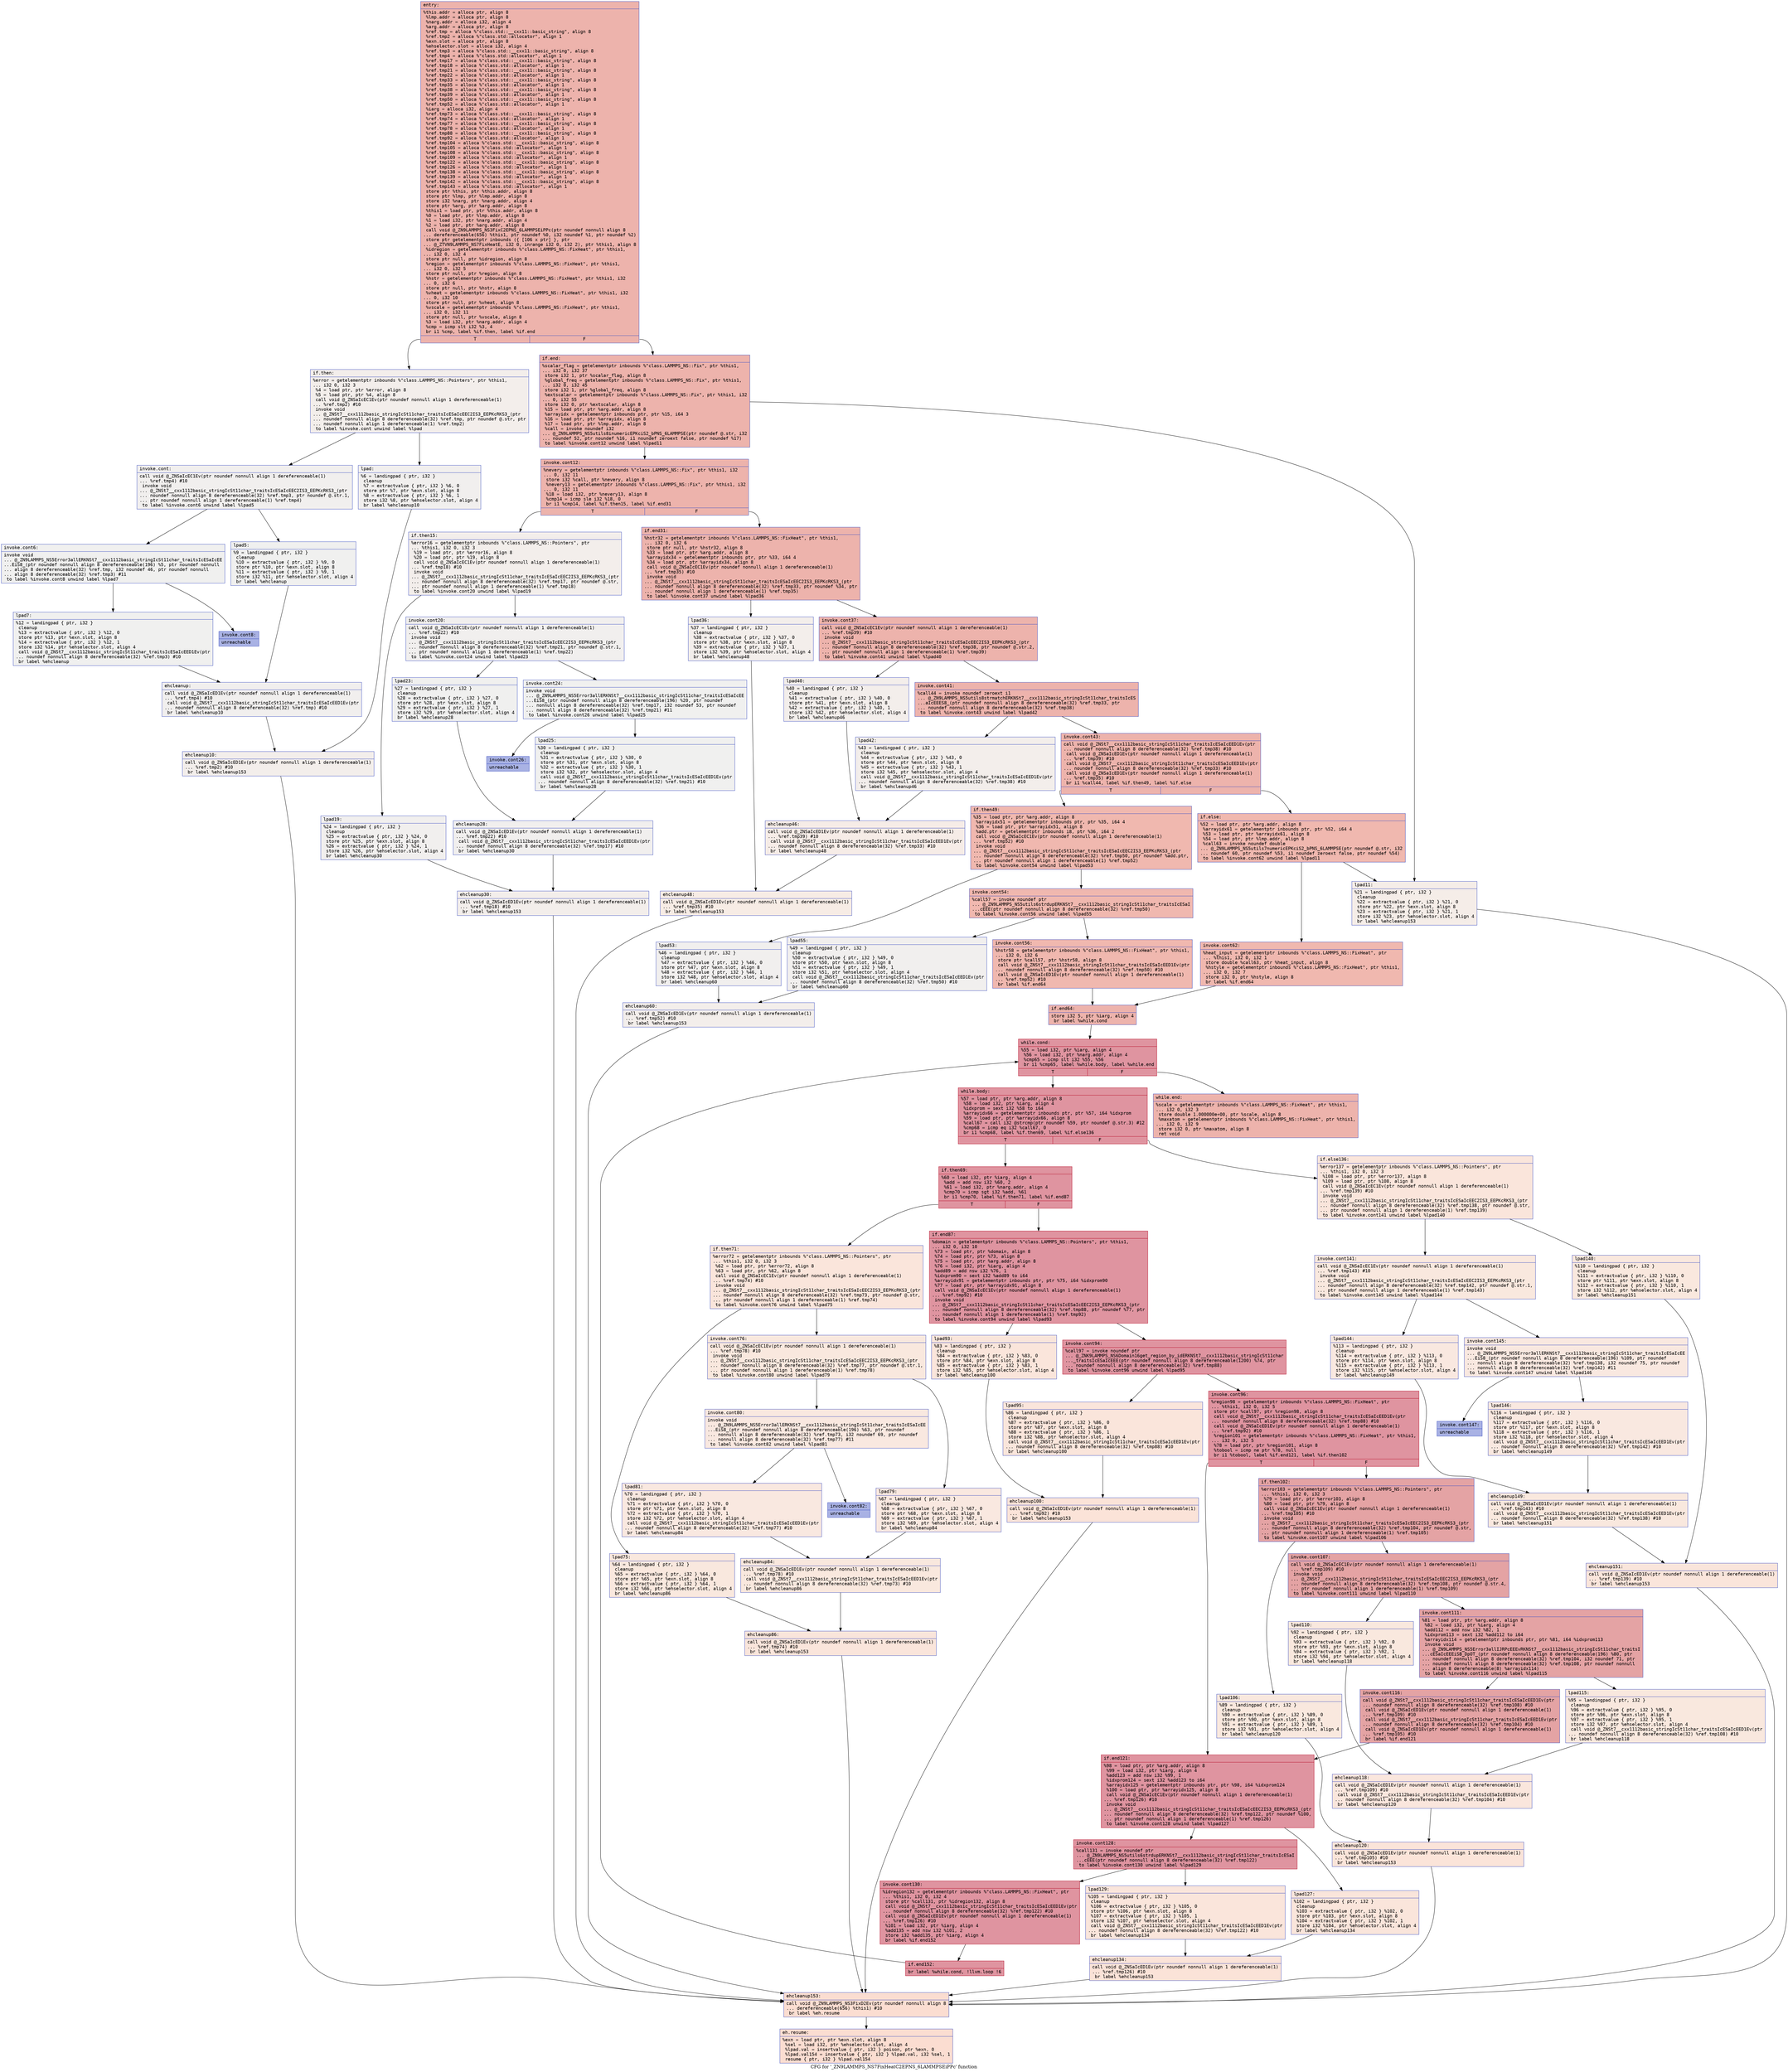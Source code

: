 digraph "CFG for '_ZN9LAMMPS_NS7FixHeatC2EPNS_6LAMMPSEiPPc' function" {
	label="CFG for '_ZN9LAMMPS_NS7FixHeatC2EPNS_6LAMMPSEiPPc' function";

	Node0x559ef2062f20 [shape=record,color="#3d50c3ff", style=filled, fillcolor="#d6524470" fontname="Courier",label="{entry:\l|  %this.addr = alloca ptr, align 8\l  %lmp.addr = alloca ptr, align 8\l  %narg.addr = alloca i32, align 4\l  %arg.addr = alloca ptr, align 8\l  %ref.tmp = alloca %\"class.std::__cxx11::basic_string\", align 8\l  %ref.tmp2 = alloca %\"class.std::allocator\", align 1\l  %exn.slot = alloca ptr, align 8\l  %ehselector.slot = alloca i32, align 4\l  %ref.tmp3 = alloca %\"class.std::__cxx11::basic_string\", align 8\l  %ref.tmp4 = alloca %\"class.std::allocator\", align 1\l  %ref.tmp17 = alloca %\"class.std::__cxx11::basic_string\", align 8\l  %ref.tmp18 = alloca %\"class.std::allocator\", align 1\l  %ref.tmp21 = alloca %\"class.std::__cxx11::basic_string\", align 8\l  %ref.tmp22 = alloca %\"class.std::allocator\", align 1\l  %ref.tmp33 = alloca %\"class.std::__cxx11::basic_string\", align 8\l  %ref.tmp35 = alloca %\"class.std::allocator\", align 1\l  %ref.tmp38 = alloca %\"class.std::__cxx11::basic_string\", align 8\l  %ref.tmp39 = alloca %\"class.std::allocator\", align 1\l  %ref.tmp50 = alloca %\"class.std::__cxx11::basic_string\", align 8\l  %ref.tmp52 = alloca %\"class.std::allocator\", align 1\l  %iarg = alloca i32, align 4\l  %ref.tmp73 = alloca %\"class.std::__cxx11::basic_string\", align 8\l  %ref.tmp74 = alloca %\"class.std::allocator\", align 1\l  %ref.tmp77 = alloca %\"class.std::__cxx11::basic_string\", align 8\l  %ref.tmp78 = alloca %\"class.std::allocator\", align 1\l  %ref.tmp88 = alloca %\"class.std::__cxx11::basic_string\", align 8\l  %ref.tmp92 = alloca %\"class.std::allocator\", align 1\l  %ref.tmp104 = alloca %\"class.std::__cxx11::basic_string\", align 8\l  %ref.tmp105 = alloca %\"class.std::allocator\", align 1\l  %ref.tmp108 = alloca %\"class.std::__cxx11::basic_string\", align 8\l  %ref.tmp109 = alloca %\"class.std::allocator\", align 1\l  %ref.tmp122 = alloca %\"class.std::__cxx11::basic_string\", align 8\l  %ref.tmp126 = alloca %\"class.std::allocator\", align 1\l  %ref.tmp138 = alloca %\"class.std::__cxx11::basic_string\", align 8\l  %ref.tmp139 = alloca %\"class.std::allocator\", align 1\l  %ref.tmp142 = alloca %\"class.std::__cxx11::basic_string\", align 8\l  %ref.tmp143 = alloca %\"class.std::allocator\", align 1\l  store ptr %this, ptr %this.addr, align 8\l  store ptr %lmp, ptr %lmp.addr, align 8\l  store i32 %narg, ptr %narg.addr, align 4\l  store ptr %arg, ptr %arg.addr, align 8\l  %this1 = load ptr, ptr %this.addr, align 8\l  %0 = load ptr, ptr %lmp.addr, align 8\l  %1 = load i32, ptr %narg.addr, align 4\l  %2 = load ptr, ptr %arg.addr, align 8\l  call void @_ZN9LAMMPS_NS3FixC2EPNS_6LAMMPSEiPPc(ptr noundef nonnull align 8\l... dereferenceable(656) %this1, ptr noundef %0, i32 noundef %1, ptr noundef %2)\l  store ptr getelementptr inbounds (\{ [106 x ptr] \}, ptr\l... @_ZTVN9LAMMPS_NS7FixHeatE, i32 0, inrange i32 0, i32 2), ptr %this1, align 8\l  %idregion = getelementptr inbounds %\"class.LAMMPS_NS::FixHeat\", ptr %this1,\l... i32 0, i32 4\l  store ptr null, ptr %idregion, align 8\l  %region = getelementptr inbounds %\"class.LAMMPS_NS::FixHeat\", ptr %this1,\l... i32 0, i32 5\l  store ptr null, ptr %region, align 8\l  %hstr = getelementptr inbounds %\"class.LAMMPS_NS::FixHeat\", ptr %this1, i32\l... 0, i32 6\l  store ptr null, ptr %hstr, align 8\l  %vheat = getelementptr inbounds %\"class.LAMMPS_NS::FixHeat\", ptr %this1, i32\l... 0, i32 10\l  store ptr null, ptr %vheat, align 8\l  %vscale = getelementptr inbounds %\"class.LAMMPS_NS::FixHeat\", ptr %this1,\l... i32 0, i32 11\l  store ptr null, ptr %vscale, align 8\l  %3 = load i32, ptr %narg.addr, align 4\l  %cmp = icmp slt i32 %3, 4\l  br i1 %cmp, label %if.then, label %if.end\l|{<s0>T|<s1>F}}"];
	Node0x559ef2062f20:s0 -> Node0x559ef20673e0[tooltip="entry -> if.then\nProbability 0.00%" ];
	Node0x559ef2062f20:s1 -> Node0x559ef20674b0[tooltip="entry -> if.end\nProbability 100.00%" ];
	Node0x559ef20673e0 [shape=record,color="#3d50c3ff", style=filled, fillcolor="#e5d8d170" fontname="Courier",label="{if.then:\l|  %error = getelementptr inbounds %\"class.LAMMPS_NS::Pointers\", ptr %this1,\l... i32 0, i32 3\l  %4 = load ptr, ptr %error, align 8\l  %5 = load ptr, ptr %4, align 8\l  call void @_ZNSaIcEC1Ev(ptr noundef nonnull align 1 dereferenceable(1)\l... %ref.tmp2) #10\l  invoke void\l... @_ZNSt7__cxx1112basic_stringIcSt11char_traitsIcESaIcEEC2IS3_EEPKcRKS3_(ptr\l... noundef nonnull align 8 dereferenceable(32) %ref.tmp, ptr noundef @.str, ptr\l... noundef nonnull align 1 dereferenceable(1) %ref.tmp2)\l          to label %invoke.cont unwind label %lpad\l}"];
	Node0x559ef20673e0 -> Node0x559ef2067b00[tooltip="if.then -> invoke.cont\nProbability 50.00%" ];
	Node0x559ef20673e0 -> Node0x559ef2067be0[tooltip="if.then -> lpad\nProbability 50.00%" ];
	Node0x559ef2067b00 [shape=record,color="#3d50c3ff", style=filled, fillcolor="#e0dbd870" fontname="Courier",label="{invoke.cont:\l|  call void @_ZNSaIcEC1Ev(ptr noundef nonnull align 1 dereferenceable(1)\l... %ref.tmp4) #10\l  invoke void\l... @_ZNSt7__cxx1112basic_stringIcSt11char_traitsIcESaIcEEC2IS3_EEPKcRKS3_(ptr\l... noundef nonnull align 8 dereferenceable(32) %ref.tmp3, ptr noundef @.str.1,\l... ptr noundef nonnull align 1 dereferenceable(1) %ref.tmp4)\l          to label %invoke.cont6 unwind label %lpad5\l}"];
	Node0x559ef2067b00 -> Node0x559ef2067f70[tooltip="invoke.cont -> invoke.cont6\nProbability 50.00%" ];
	Node0x559ef2067b00 -> Node0x559ef2067fc0[tooltip="invoke.cont -> lpad5\nProbability 50.00%" ];
	Node0x559ef2067f70 [shape=record,color="#3d50c3ff", style=filled, fillcolor="#dedcdb70" fontname="Courier",label="{invoke.cont6:\l|  invoke void\l... @_ZN9LAMMPS_NS5Error3allERKNSt7__cxx1112basic_stringIcSt11char_traitsIcESaIcEE\l...EiS8_(ptr noundef nonnull align 8 dereferenceable(196) %5, ptr noundef nonnull\l... align 8 dereferenceable(32) %ref.tmp, i32 noundef 46, ptr noundef nonnull\l... align 8 dereferenceable(32) %ref.tmp3) #11\l          to label %invoke.cont8 unwind label %lpad7\l}"];
	Node0x559ef2067f70 -> Node0x559ef2067f20[tooltip="invoke.cont6 -> invoke.cont8\nProbability 0.00%" ];
	Node0x559ef2067f70 -> Node0x559ef2068220[tooltip="invoke.cont6 -> lpad7\nProbability 100.00%" ];
	Node0x559ef2067f20 [shape=record,color="#3d50c3ff", style=filled, fillcolor="#3d50c370" fontname="Courier",label="{invoke.cont8:\l|  unreachable\l}"];
	Node0x559ef2067be0 [shape=record,color="#3d50c3ff", style=filled, fillcolor="#e0dbd870" fontname="Courier",label="{lpad:\l|  %6 = landingpad \{ ptr, i32 \}\l          cleanup\l  %7 = extractvalue \{ ptr, i32 \} %6, 0\l  store ptr %7, ptr %exn.slot, align 8\l  %8 = extractvalue \{ ptr, i32 \} %6, 1\l  store i32 %8, ptr %ehselector.slot, align 4\l  br label %ehcleanup10\l}"];
	Node0x559ef2067be0 -> Node0x559ef20688c0[tooltip="lpad -> ehcleanup10\nProbability 100.00%" ];
	Node0x559ef2067fc0 [shape=record,color="#3d50c3ff", style=filled, fillcolor="#dedcdb70" fontname="Courier",label="{lpad5:\l|  %9 = landingpad \{ ptr, i32 \}\l          cleanup\l  %10 = extractvalue \{ ptr, i32 \} %9, 0\l  store ptr %10, ptr %exn.slot, align 8\l  %11 = extractvalue \{ ptr, i32 \} %9, 1\l  store i32 %11, ptr %ehselector.slot, align 4\l  br label %ehcleanup\l}"];
	Node0x559ef2067fc0 -> Node0x559ef2068c10[tooltip="lpad5 -> ehcleanup\nProbability 100.00%" ];
	Node0x559ef2068220 [shape=record,color="#3d50c3ff", style=filled, fillcolor="#dedcdb70" fontname="Courier",label="{lpad7:\l|  %12 = landingpad \{ ptr, i32 \}\l          cleanup\l  %13 = extractvalue \{ ptr, i32 \} %12, 0\l  store ptr %13, ptr %exn.slot, align 8\l  %14 = extractvalue \{ ptr, i32 \} %12, 1\l  store i32 %14, ptr %ehselector.slot, align 4\l  call void @_ZNSt7__cxx1112basic_stringIcSt11char_traitsIcESaIcEED1Ev(ptr\l... noundef nonnull align 8 dereferenceable(32) %ref.tmp3) #10\l  br label %ehcleanup\l}"];
	Node0x559ef2068220 -> Node0x559ef2068c10[tooltip="lpad7 -> ehcleanup\nProbability 100.00%" ];
	Node0x559ef2068c10 [shape=record,color="#3d50c3ff", style=filled, fillcolor="#e0dbd870" fontname="Courier",label="{ehcleanup:\l|  call void @_ZNSaIcED1Ev(ptr noundef nonnull align 1 dereferenceable(1)\l... %ref.tmp4) #10\l  call void @_ZNSt7__cxx1112basic_stringIcSt11char_traitsIcESaIcEED1Ev(ptr\l... noundef nonnull align 8 dereferenceable(32) %ref.tmp) #10\l  br label %ehcleanup10\l}"];
	Node0x559ef2068c10 -> Node0x559ef20688c0[tooltip="ehcleanup -> ehcleanup10\nProbability 100.00%" ];
	Node0x559ef20688c0 [shape=record,color="#3d50c3ff", style=filled, fillcolor="#e5d8d170" fontname="Courier",label="{ehcleanup10:\l|  call void @_ZNSaIcED1Ev(ptr noundef nonnull align 1 dereferenceable(1)\l... %ref.tmp2) #10\l  br label %ehcleanup153\l}"];
	Node0x559ef20688c0 -> Node0x559ef2069670[tooltip="ehcleanup10 -> ehcleanup153\nProbability 100.00%" ];
	Node0x559ef20674b0 [shape=record,color="#3d50c3ff", style=filled, fillcolor="#d6524470" fontname="Courier",label="{if.end:\l|  %scalar_flag = getelementptr inbounds %\"class.LAMMPS_NS::Fix\", ptr %this1,\l... i32 0, i32 37\l  store i32 1, ptr %scalar_flag, align 8\l  %global_freq = getelementptr inbounds %\"class.LAMMPS_NS::Fix\", ptr %this1,\l... i32 0, i32 45\l  store i32 1, ptr %global_freq, align 8\l  %extscalar = getelementptr inbounds %\"class.LAMMPS_NS::Fix\", ptr %this1, i32\l... 0, i32 55\l  store i32 0, ptr %extscalar, align 8\l  %15 = load ptr, ptr %arg.addr, align 8\l  %arrayidx = getelementptr inbounds ptr, ptr %15, i64 3\l  %16 = load ptr, ptr %arrayidx, align 8\l  %17 = load ptr, ptr %lmp.addr, align 8\l  %call = invoke noundef i32\l... @_ZN9LAMMPS_NS5utils8inumericEPKciS2_bPNS_6LAMMPSE(ptr noundef @.str, i32\l... noundef 52, ptr noundef %16, i1 noundef zeroext false, ptr noundef %17)\l          to label %invoke.cont12 unwind label %lpad11\l}"];
	Node0x559ef20674b0 -> Node0x559ef2069fa0[tooltip="if.end -> invoke.cont12\nProbability 100.00%" ];
	Node0x559ef20674b0 -> Node0x559ef206a020[tooltip="if.end -> lpad11\nProbability 0.00%" ];
	Node0x559ef2069fa0 [shape=record,color="#3d50c3ff", style=filled, fillcolor="#d6524470" fontname="Courier",label="{invoke.cont12:\l|  %nevery = getelementptr inbounds %\"class.LAMMPS_NS::Fix\", ptr %this1, i32\l... 0, i32 11\l  store i32 %call, ptr %nevery, align 8\l  %nevery13 = getelementptr inbounds %\"class.LAMMPS_NS::Fix\", ptr %this1, i32\l... 0, i32 11\l  %18 = load i32, ptr %nevery13, align 8\l  %cmp14 = icmp sle i32 %18, 0\l  br i1 %cmp14, label %if.then15, label %if.end31\l|{<s0>T|<s1>F}}"];
	Node0x559ef2069fa0:s0 -> Node0x559ef2064060[tooltip="invoke.cont12 -> if.then15\nProbability 0.00%" ];
	Node0x559ef2069fa0:s1 -> Node0x559ef20640e0[tooltip="invoke.cont12 -> if.end31\nProbability 100.00%" ];
	Node0x559ef2064060 [shape=record,color="#3d50c3ff", style=filled, fillcolor="#e5d8d170" fontname="Courier",label="{if.then15:\l|  %error16 = getelementptr inbounds %\"class.LAMMPS_NS::Pointers\", ptr\l... %this1, i32 0, i32 3\l  %19 = load ptr, ptr %error16, align 8\l  %20 = load ptr, ptr %19, align 8\l  call void @_ZNSaIcEC1Ev(ptr noundef nonnull align 1 dereferenceable(1)\l... %ref.tmp18) #10\l  invoke void\l... @_ZNSt7__cxx1112basic_stringIcSt11char_traitsIcESaIcEEC2IS3_EEPKcRKS3_(ptr\l... noundef nonnull align 8 dereferenceable(32) %ref.tmp17, ptr noundef @.str,\l... ptr noundef nonnull align 1 dereferenceable(1) %ref.tmp18)\l          to label %invoke.cont20 unwind label %lpad19\l}"];
	Node0x559ef2064060 -> Node0x559ef20645d0[tooltip="if.then15 -> invoke.cont20\nProbability 50.00%" ];
	Node0x559ef2064060 -> Node0x559ef2064650[tooltip="if.then15 -> lpad19\nProbability 50.00%" ];
	Node0x559ef20645d0 [shape=record,color="#3d50c3ff", style=filled, fillcolor="#e0dbd870" fontname="Courier",label="{invoke.cont20:\l|  call void @_ZNSaIcEC1Ev(ptr noundef nonnull align 1 dereferenceable(1)\l... %ref.tmp22) #10\l  invoke void\l... @_ZNSt7__cxx1112basic_stringIcSt11char_traitsIcESaIcEEC2IS3_EEPKcRKS3_(ptr\l... noundef nonnull align 8 dereferenceable(32) %ref.tmp21, ptr noundef @.str.1,\l... ptr noundef nonnull align 1 dereferenceable(1) %ref.tmp22)\l          to label %invoke.cont24 unwind label %lpad23\l}"];
	Node0x559ef20645d0 -> Node0x559ef206b770[tooltip="invoke.cont20 -> invoke.cont24\nProbability 50.00%" ];
	Node0x559ef20645d0 -> Node0x559ef206b7c0[tooltip="invoke.cont20 -> lpad23\nProbability 50.00%" ];
	Node0x559ef206b770 [shape=record,color="#3d50c3ff", style=filled, fillcolor="#dedcdb70" fontname="Courier",label="{invoke.cont24:\l|  invoke void\l... @_ZN9LAMMPS_NS5Error3allERKNSt7__cxx1112basic_stringIcSt11char_traitsIcESaIcEE\l...EiS8_(ptr noundef nonnull align 8 dereferenceable(196) %20, ptr noundef\l... nonnull align 8 dereferenceable(32) %ref.tmp17, i32 noundef 53, ptr noundef\l... nonnull align 8 dereferenceable(32) %ref.tmp21) #11\l          to label %invoke.cont26 unwind label %lpad25\l}"];
	Node0x559ef206b770 -> Node0x559ef206b720[tooltip="invoke.cont24 -> invoke.cont26\nProbability 0.00%" ];
	Node0x559ef206b770 -> Node0x559ef206bae0[tooltip="invoke.cont24 -> lpad25\nProbability 100.00%" ];
	Node0x559ef206b720 [shape=record,color="#3d50c3ff", style=filled, fillcolor="#3d50c370" fontname="Courier",label="{invoke.cont26:\l|  unreachable\l}"];
	Node0x559ef206a020 [shape=record,color="#3d50c3ff", style=filled, fillcolor="#e8d6cc70" fontname="Courier",label="{lpad11:\l|  %21 = landingpad \{ ptr, i32 \}\l          cleanup\l  %22 = extractvalue \{ ptr, i32 \} %21, 0\l  store ptr %22, ptr %exn.slot, align 8\l  %23 = extractvalue \{ ptr, i32 \} %21, 1\l  store i32 %23, ptr %ehselector.slot, align 4\l  br label %ehcleanup153\l}"];
	Node0x559ef206a020 -> Node0x559ef2069670[tooltip="lpad11 -> ehcleanup153\nProbability 100.00%" ];
	Node0x559ef2064650 [shape=record,color="#3d50c3ff", style=filled, fillcolor="#e0dbd870" fontname="Courier",label="{lpad19:\l|  %24 = landingpad \{ ptr, i32 \}\l          cleanup\l  %25 = extractvalue \{ ptr, i32 \} %24, 0\l  store ptr %25, ptr %exn.slot, align 8\l  %26 = extractvalue \{ ptr, i32 \} %24, 1\l  store i32 %26, ptr %ehselector.slot, align 4\l  br label %ehcleanup30\l}"];
	Node0x559ef2064650 -> Node0x559ef206c370[tooltip="lpad19 -> ehcleanup30\nProbability 100.00%" ];
	Node0x559ef206b7c0 [shape=record,color="#3d50c3ff", style=filled, fillcolor="#dedcdb70" fontname="Courier",label="{lpad23:\l|  %27 = landingpad \{ ptr, i32 \}\l          cleanup\l  %28 = extractvalue \{ ptr, i32 \} %27, 0\l  store ptr %28, ptr %exn.slot, align 8\l  %29 = extractvalue \{ ptr, i32 \} %27, 1\l  store i32 %29, ptr %ehselector.slot, align 4\l  br label %ehcleanup28\l}"];
	Node0x559ef206b7c0 -> Node0x559ef206c6e0[tooltip="lpad23 -> ehcleanup28\nProbability 100.00%" ];
	Node0x559ef206bae0 [shape=record,color="#3d50c3ff", style=filled, fillcolor="#dedcdb70" fontname="Courier",label="{lpad25:\l|  %30 = landingpad \{ ptr, i32 \}\l          cleanup\l  %31 = extractvalue \{ ptr, i32 \} %30, 0\l  store ptr %31, ptr %exn.slot, align 8\l  %32 = extractvalue \{ ptr, i32 \} %30, 1\l  store i32 %32, ptr %ehselector.slot, align 4\l  call void @_ZNSt7__cxx1112basic_stringIcSt11char_traitsIcESaIcEED1Ev(ptr\l... noundef nonnull align 8 dereferenceable(32) %ref.tmp21) #10\l  br label %ehcleanup28\l}"];
	Node0x559ef206bae0 -> Node0x559ef206c6e0[tooltip="lpad25 -> ehcleanup28\nProbability 100.00%" ];
	Node0x559ef206c6e0 [shape=record,color="#3d50c3ff", style=filled, fillcolor="#e0dbd870" fontname="Courier",label="{ehcleanup28:\l|  call void @_ZNSaIcED1Ev(ptr noundef nonnull align 1 dereferenceable(1)\l... %ref.tmp22) #10\l  call void @_ZNSt7__cxx1112basic_stringIcSt11char_traitsIcESaIcEED1Ev(ptr\l... noundef nonnull align 8 dereferenceable(32) %ref.tmp17) #10\l  br label %ehcleanup30\l}"];
	Node0x559ef206c6e0 -> Node0x559ef206c370[tooltip="ehcleanup28 -> ehcleanup30\nProbability 100.00%" ];
	Node0x559ef206c370 [shape=record,color="#3d50c3ff", style=filled, fillcolor="#e5d8d170" fontname="Courier",label="{ehcleanup30:\l|  call void @_ZNSaIcED1Ev(ptr noundef nonnull align 1 dereferenceable(1)\l... %ref.tmp18) #10\l  br label %ehcleanup153\l}"];
	Node0x559ef206c370 -> Node0x559ef2069670[tooltip="ehcleanup30 -> ehcleanup153\nProbability 100.00%" ];
	Node0x559ef20640e0 [shape=record,color="#3d50c3ff", style=filled, fillcolor="#d6524470" fontname="Courier",label="{if.end31:\l|  %hstr32 = getelementptr inbounds %\"class.LAMMPS_NS::FixHeat\", ptr %this1,\l... i32 0, i32 6\l  store ptr null, ptr %hstr32, align 8\l  %33 = load ptr, ptr %arg.addr, align 8\l  %arrayidx34 = getelementptr inbounds ptr, ptr %33, i64 4\l  %34 = load ptr, ptr %arrayidx34, align 8\l  call void @_ZNSaIcEC1Ev(ptr noundef nonnull align 1 dereferenceable(1)\l... %ref.tmp35) #10\l  invoke void\l... @_ZNSt7__cxx1112basic_stringIcSt11char_traitsIcESaIcEEC2IS3_EEPKcRKS3_(ptr\l... noundef nonnull align 8 dereferenceable(32) %ref.tmp33, ptr noundef %34, ptr\l... noundef nonnull align 1 dereferenceable(1) %ref.tmp35)\l          to label %invoke.cont37 unwind label %lpad36\l}"];
	Node0x559ef20640e0 -> Node0x559ef206d4b0[tooltip="if.end31 -> invoke.cont37\nProbability 100.00%" ];
	Node0x559ef20640e0 -> Node0x559ef206d530[tooltip="if.end31 -> lpad36\nProbability 0.00%" ];
	Node0x559ef206d4b0 [shape=record,color="#3d50c3ff", style=filled, fillcolor="#d6524470" fontname="Courier",label="{invoke.cont37:\l|  call void @_ZNSaIcEC1Ev(ptr noundef nonnull align 1 dereferenceable(1)\l... %ref.tmp39) #10\l  invoke void\l... @_ZNSt7__cxx1112basic_stringIcSt11char_traitsIcESaIcEEC2IS3_EEPKcRKS3_(ptr\l... noundef nonnull align 8 dereferenceable(32) %ref.tmp38, ptr noundef @.str.2,\l... ptr noundef nonnull align 1 dereferenceable(1) %ref.tmp39)\l          to label %invoke.cont41 unwind label %lpad40\l}"];
	Node0x559ef206d4b0 -> Node0x559ef206d850[tooltip="invoke.cont37 -> invoke.cont41\nProbability 100.00%" ];
	Node0x559ef206d4b0 -> Node0x559ef206d8a0[tooltip="invoke.cont37 -> lpad40\nProbability 0.00%" ];
	Node0x559ef206d850 [shape=record,color="#3d50c3ff", style=filled, fillcolor="#d6524470" fontname="Courier",label="{invoke.cont41:\l|  %call44 = invoke noundef zeroext i1\l... @_ZN9LAMMPS_NS5utils8strmatchERKNSt7__cxx1112basic_stringIcSt11char_traitsIcES\l...aIcEEES8_(ptr noundef nonnull align 8 dereferenceable(32) %ref.tmp33, ptr\l... noundef nonnull align 8 dereferenceable(32) %ref.tmp38)\l          to label %invoke.cont43 unwind label %lpad42\l}"];
	Node0x559ef206d850 -> Node0x559ef206d800[tooltip="invoke.cont41 -> invoke.cont43\nProbability 100.00%" ];
	Node0x559ef206d850 -> Node0x559ef206dad0[tooltip="invoke.cont41 -> lpad42\nProbability 0.00%" ];
	Node0x559ef206d800 [shape=record,color="#3d50c3ff", style=filled, fillcolor="#d6524470" fontname="Courier",label="{invoke.cont43:\l|  call void @_ZNSt7__cxx1112basic_stringIcSt11char_traitsIcESaIcEED1Ev(ptr\l... noundef nonnull align 8 dereferenceable(32) %ref.tmp38) #10\l  call void @_ZNSaIcED1Ev(ptr noundef nonnull align 1 dereferenceable(1)\l... %ref.tmp39) #10\l  call void @_ZNSt7__cxx1112basic_stringIcSt11char_traitsIcESaIcEED1Ev(ptr\l... noundef nonnull align 8 dereferenceable(32) %ref.tmp33) #10\l  call void @_ZNSaIcED1Ev(ptr noundef nonnull align 1 dereferenceable(1)\l... %ref.tmp35) #10\l  br i1 %call44, label %if.then49, label %if.else\l|{<s0>T|<s1>F}}"];
	Node0x559ef206d800:s0 -> Node0x559ef206e270[tooltip="invoke.cont43 -> if.then49\nProbability 50.00%" ];
	Node0x559ef206d800:s1 -> Node0x559ef206e2f0[tooltip="invoke.cont43 -> if.else\nProbability 50.00%" ];
	Node0x559ef206e270 [shape=record,color="#3d50c3ff", style=filled, fillcolor="#dc5d4a70" fontname="Courier",label="{if.then49:\l|  %35 = load ptr, ptr %arg.addr, align 8\l  %arrayidx51 = getelementptr inbounds ptr, ptr %35, i64 4\l  %36 = load ptr, ptr %arrayidx51, align 8\l  %add.ptr = getelementptr inbounds i8, ptr %36, i64 2\l  call void @_ZNSaIcEC1Ev(ptr noundef nonnull align 1 dereferenceable(1)\l... %ref.tmp52) #10\l  invoke void\l... @_ZNSt7__cxx1112basic_stringIcSt11char_traitsIcESaIcEEC2IS3_EEPKcRKS3_(ptr\l... noundef nonnull align 8 dereferenceable(32) %ref.tmp50, ptr noundef %add.ptr,\l... ptr noundef nonnull align 1 dereferenceable(1) %ref.tmp52)\l          to label %invoke.cont54 unwind label %lpad53\l}"];
	Node0x559ef206e270 -> Node0x559ef206e800[tooltip="if.then49 -> invoke.cont54\nProbability 100.00%" ];
	Node0x559ef206e270 -> Node0x559ef206e880[tooltip="if.then49 -> lpad53\nProbability 0.00%" ];
	Node0x559ef206e800 [shape=record,color="#3d50c3ff", style=filled, fillcolor="#dc5d4a70" fontname="Courier",label="{invoke.cont54:\l|  %call57 = invoke noundef ptr\l... @_ZN9LAMMPS_NS5utils6strdupERKNSt7__cxx1112basic_stringIcSt11char_traitsIcESaI\l...cEEE(ptr noundef nonnull align 8 dereferenceable(32) %ref.tmp50)\l          to label %invoke.cont56 unwind label %lpad55\l}"];
	Node0x559ef206e800 -> Node0x559ef206e7b0[tooltip="invoke.cont54 -> invoke.cont56\nProbability 100.00%" ];
	Node0x559ef206e800 -> Node0x559ef2067060[tooltip="invoke.cont54 -> lpad55\nProbability 0.00%" ];
	Node0x559ef206e7b0 [shape=record,color="#3d50c3ff", style=filled, fillcolor="#dc5d4a70" fontname="Courier",label="{invoke.cont56:\l|  %hstr58 = getelementptr inbounds %\"class.LAMMPS_NS::FixHeat\", ptr %this1,\l... i32 0, i32 6\l  store ptr %call57, ptr %hstr58, align 8\l  call void @_ZNSt7__cxx1112basic_stringIcSt11char_traitsIcESaIcEED1Ev(ptr\l... noundef nonnull align 8 dereferenceable(32) %ref.tmp50) #10\l  call void @_ZNSaIcED1Ev(ptr noundef nonnull align 1 dereferenceable(1)\l... %ref.tmp52) #10\l  br label %if.end64\l}"];
	Node0x559ef206e7b0 -> Node0x559ef206f7d0[tooltip="invoke.cont56 -> if.end64\nProbability 100.00%" ];
	Node0x559ef206d530 [shape=record,color="#3d50c3ff", style=filled, fillcolor="#e5d8d170" fontname="Courier",label="{lpad36:\l|  %37 = landingpad \{ ptr, i32 \}\l          cleanup\l  %38 = extractvalue \{ ptr, i32 \} %37, 0\l  store ptr %38, ptr %exn.slot, align 8\l  %39 = extractvalue \{ ptr, i32 \} %37, 1\l  store i32 %39, ptr %ehselector.slot, align 4\l  br label %ehcleanup48\l}"];
	Node0x559ef206d530 -> Node0x559ef206fb50[tooltip="lpad36 -> ehcleanup48\nProbability 100.00%" ];
	Node0x559ef206d8a0 [shape=record,color="#3d50c3ff", style=filled, fillcolor="#e5d8d170" fontname="Courier",label="{lpad40:\l|  %40 = landingpad \{ ptr, i32 \}\l          cleanup\l  %41 = extractvalue \{ ptr, i32 \} %40, 0\l  store ptr %41, ptr %exn.slot, align 8\l  %42 = extractvalue \{ ptr, i32 \} %40, 1\l  store i32 %42, ptr %ehselector.slot, align 4\l  br label %ehcleanup46\l}"];
	Node0x559ef206d8a0 -> Node0x559ef206fec0[tooltip="lpad40 -> ehcleanup46\nProbability 100.00%" ];
	Node0x559ef206dad0 [shape=record,color="#3d50c3ff", style=filled, fillcolor="#e5d8d170" fontname="Courier",label="{lpad42:\l|  %43 = landingpad \{ ptr, i32 \}\l          cleanup\l  %44 = extractvalue \{ ptr, i32 \} %43, 0\l  store ptr %44, ptr %exn.slot, align 8\l  %45 = extractvalue \{ ptr, i32 \} %43, 1\l  store i32 %45, ptr %ehselector.slot, align 4\l  call void @_ZNSt7__cxx1112basic_stringIcSt11char_traitsIcESaIcEED1Ev(ptr\l... noundef nonnull align 8 dereferenceable(32) %ref.tmp38) #10\l  br label %ehcleanup46\l}"];
	Node0x559ef206dad0 -> Node0x559ef206fec0[tooltip="lpad42 -> ehcleanup46\nProbability 100.00%" ];
	Node0x559ef206fec0 [shape=record,color="#3d50c3ff", style=filled, fillcolor="#ead5c970" fontname="Courier",label="{ehcleanup46:\l|  call void @_ZNSaIcED1Ev(ptr noundef nonnull align 1 dereferenceable(1)\l... %ref.tmp39) #10\l  call void @_ZNSt7__cxx1112basic_stringIcSt11char_traitsIcESaIcEED1Ev(ptr\l... noundef nonnull align 8 dereferenceable(32) %ref.tmp33) #10\l  br label %ehcleanup48\l}"];
	Node0x559ef206fec0 -> Node0x559ef206fb50[tooltip="ehcleanup46 -> ehcleanup48\nProbability 100.00%" ];
	Node0x559ef206fb50 [shape=record,color="#3d50c3ff", style=filled, fillcolor="#ecd3c570" fontname="Courier",label="{ehcleanup48:\l|  call void @_ZNSaIcED1Ev(ptr noundef nonnull align 1 dereferenceable(1)\l... %ref.tmp35) #10\l  br label %ehcleanup153\l}"];
	Node0x559ef206fb50 -> Node0x559ef2069670[tooltip="ehcleanup48 -> ehcleanup153\nProbability 100.00%" ];
	Node0x559ef206e880 [shape=record,color="#3d50c3ff", style=filled, fillcolor="#e0dbd870" fontname="Courier",label="{lpad53:\l|  %46 = landingpad \{ ptr, i32 \}\l          cleanup\l  %47 = extractvalue \{ ptr, i32 \} %46, 0\l  store ptr %47, ptr %exn.slot, align 8\l  %48 = extractvalue \{ ptr, i32 \} %46, 1\l  store i32 %48, ptr %ehselector.slot, align 4\l  br label %ehcleanup60\l}"];
	Node0x559ef206e880 -> Node0x559ef2071250[tooltip="lpad53 -> ehcleanup60\nProbability 100.00%" ];
	Node0x559ef2067060 [shape=record,color="#3d50c3ff", style=filled, fillcolor="#e0dbd870" fontname="Courier",label="{lpad55:\l|  %49 = landingpad \{ ptr, i32 \}\l          cleanup\l  %50 = extractvalue \{ ptr, i32 \} %49, 0\l  store ptr %50, ptr %exn.slot, align 8\l  %51 = extractvalue \{ ptr, i32 \} %49, 1\l  store i32 %51, ptr %ehselector.slot, align 4\l  call void @_ZNSt7__cxx1112basic_stringIcSt11char_traitsIcESaIcEED1Ev(ptr\l... noundef nonnull align 8 dereferenceable(32) %ref.tmp50) #10\l  br label %ehcleanup60\l}"];
	Node0x559ef2067060 -> Node0x559ef2071250[tooltip="lpad55 -> ehcleanup60\nProbability 100.00%" ];
	Node0x559ef2071250 [shape=record,color="#3d50c3ff", style=filled, fillcolor="#e5d8d170" fontname="Courier",label="{ehcleanup60:\l|  call void @_ZNSaIcED1Ev(ptr noundef nonnull align 1 dereferenceable(1)\l... %ref.tmp52) #10\l  br label %ehcleanup153\l}"];
	Node0x559ef2071250 -> Node0x559ef2069670[tooltip="ehcleanup60 -> ehcleanup153\nProbability 100.00%" ];
	Node0x559ef206e2f0 [shape=record,color="#3d50c3ff", style=filled, fillcolor="#dc5d4a70" fontname="Courier",label="{if.else:\l|  %52 = load ptr, ptr %arg.addr, align 8\l  %arrayidx61 = getelementptr inbounds ptr, ptr %52, i64 4\l  %53 = load ptr, ptr %arrayidx61, align 8\l  %54 = load ptr, ptr %lmp.addr, align 8\l  %call63 = invoke noundef double\l... @_ZN9LAMMPS_NS5utils7numericEPKciS2_bPNS_6LAMMPSE(ptr noundef @.str, i32\l... noundef 60, ptr noundef %53, i1 noundef zeroext false, ptr noundef %54)\l          to label %invoke.cont62 unwind label %lpad11\l}"];
	Node0x559ef206e2f0 -> Node0x559ef2071b30[tooltip="if.else -> invoke.cont62\nProbability 100.00%" ];
	Node0x559ef206e2f0 -> Node0x559ef206a020[tooltip="if.else -> lpad11\nProbability 0.00%" ];
	Node0x559ef2071b30 [shape=record,color="#3d50c3ff", style=filled, fillcolor="#dc5d4a70" fontname="Courier",label="{invoke.cont62:\l|  %heat_input = getelementptr inbounds %\"class.LAMMPS_NS::FixHeat\", ptr\l... %this1, i32 0, i32 1\l  store double %call63, ptr %heat_input, align 8\l  %hstyle = getelementptr inbounds %\"class.LAMMPS_NS::FixHeat\", ptr %this1,\l... i32 0, i32 7\l  store i32 0, ptr %hstyle, align 8\l  br label %if.end64\l}"];
	Node0x559ef2071b30 -> Node0x559ef206f7d0[tooltip="invoke.cont62 -> if.end64\nProbability 100.00%" ];
	Node0x559ef206f7d0 [shape=record,color="#3d50c3ff", style=filled, fillcolor="#d6524470" fontname="Courier",label="{if.end64:\l|  store i32 5, ptr %iarg, align 4\l  br label %while.cond\l}"];
	Node0x559ef206f7d0 -> Node0x559ef2072270[tooltip="if.end64 -> while.cond\nProbability 100.00%" ];
	Node0x559ef2072270 [shape=record,color="#b70d28ff", style=filled, fillcolor="#b70d2870" fontname="Courier",label="{while.cond:\l|  %55 = load i32, ptr %iarg, align 4\l  %56 = load i32, ptr %narg.addr, align 4\l  %cmp65 = icmp slt i32 %55, %56\l  br i1 %cmp65, label %while.body, label %while.end\l|{<s0>T|<s1>F}}"];
	Node0x559ef2072270:s0 -> Node0x559ef2072510[tooltip="while.cond -> while.body\nProbability 96.88%" ];
	Node0x559ef2072270:s1 -> Node0x559ef2072590[tooltip="while.cond -> while.end\nProbability 3.12%" ];
	Node0x559ef2072510 [shape=record,color="#b70d28ff", style=filled, fillcolor="#b70d2870" fontname="Courier",label="{while.body:\l|  %57 = load ptr, ptr %arg.addr, align 8\l  %58 = load i32, ptr %iarg, align 4\l  %idxprom = sext i32 %58 to i64\l  %arrayidx66 = getelementptr inbounds ptr, ptr %57, i64 %idxprom\l  %59 = load ptr, ptr %arrayidx66, align 8\l  %call67 = call i32 @strcmp(ptr noundef %59, ptr noundef @.str.3) #12\l  %cmp68 = icmp eq i32 %call67, 0\l  br i1 %cmp68, label %if.then69, label %if.else136\l|{<s0>T|<s1>F}}"];
	Node0x559ef2072510:s0 -> Node0x559ef2072c20[tooltip="while.body -> if.then69\nProbability 100.00%" ];
	Node0x559ef2072510:s1 -> Node0x559ef2072ca0[tooltip="while.body -> if.else136\nProbability 0.00%" ];
	Node0x559ef2072c20 [shape=record,color="#b70d28ff", style=filled, fillcolor="#b70d2870" fontname="Courier",label="{if.then69:\l|  %60 = load i32, ptr %iarg, align 4\l  %add = add nsw i32 %60, 2\l  %61 = load i32, ptr %narg.addr, align 4\l  %cmp70 = icmp sgt i32 %add, %61\l  br i1 %cmp70, label %if.then71, label %if.end87\l|{<s0>T|<s1>F}}"];
	Node0x559ef2072c20:s0 -> Node0x559ef2073090[tooltip="if.then69 -> if.then71\nProbability 0.00%" ];
	Node0x559ef2072c20:s1 -> Node0x559ef2073110[tooltip="if.then69 -> if.end87\nProbability 100.00%" ];
	Node0x559ef2073090 [shape=record,color="#3d50c3ff", style=filled, fillcolor="#f4c5ad70" fontname="Courier",label="{if.then71:\l|  %error72 = getelementptr inbounds %\"class.LAMMPS_NS::Pointers\", ptr\l... %this1, i32 0, i32 3\l  %62 = load ptr, ptr %error72, align 8\l  %63 = load ptr, ptr %62, align 8\l  call void @_ZNSaIcEC1Ev(ptr noundef nonnull align 1 dereferenceable(1)\l... %ref.tmp74) #10\l  invoke void\l... @_ZNSt7__cxx1112basic_stringIcSt11char_traitsIcESaIcEEC2IS3_EEPKcRKS3_(ptr\l... noundef nonnull align 8 dereferenceable(32) %ref.tmp73, ptr noundef @.str,\l... ptr noundef nonnull align 1 dereferenceable(1) %ref.tmp74)\l          to label %invoke.cont76 unwind label %lpad75\l}"];
	Node0x559ef2073090 -> Node0x559ef2073600[tooltip="if.then71 -> invoke.cont76\nProbability 50.00%" ];
	Node0x559ef2073090 -> Node0x559ef2073680[tooltip="if.then71 -> lpad75\nProbability 50.00%" ];
	Node0x559ef2073600 [shape=record,color="#3d50c3ff", style=filled, fillcolor="#f2cab570" fontname="Courier",label="{invoke.cont76:\l|  call void @_ZNSaIcEC1Ev(ptr noundef nonnull align 1 dereferenceable(1)\l... %ref.tmp78) #10\l  invoke void\l... @_ZNSt7__cxx1112basic_stringIcSt11char_traitsIcESaIcEEC2IS3_EEPKcRKS3_(ptr\l... noundef nonnull align 8 dereferenceable(32) %ref.tmp77, ptr noundef @.str.1,\l... ptr noundef nonnull align 1 dereferenceable(1) %ref.tmp78)\l          to label %invoke.cont80 unwind label %lpad79\l}"];
	Node0x559ef2073600 -> Node0x559ef2073a00[tooltip="invoke.cont76 -> invoke.cont80\nProbability 50.00%" ];
	Node0x559ef2073600 -> Node0x559ef2073a50[tooltip="invoke.cont76 -> lpad79\nProbability 50.00%" ];
	Node0x559ef2073a00 [shape=record,color="#3d50c3ff", style=filled, fillcolor="#f1ccb870" fontname="Courier",label="{invoke.cont80:\l|  invoke void\l... @_ZN9LAMMPS_NS5Error3allERKNSt7__cxx1112basic_stringIcSt11char_traitsIcESaIcEE\l...EiS8_(ptr noundef nonnull align 8 dereferenceable(196) %63, ptr noundef\l... nonnull align 8 dereferenceable(32) %ref.tmp73, i32 noundef 69, ptr noundef\l... nonnull align 8 dereferenceable(32) %ref.tmp77) #11\l          to label %invoke.cont82 unwind label %lpad81\l}"];
	Node0x559ef2073a00 -> Node0x559ef20739b0[tooltip="invoke.cont80 -> invoke.cont82\nProbability 0.00%" ];
	Node0x559ef2073a00 -> Node0x559ef2073d70[tooltip="invoke.cont80 -> lpad81\nProbability 100.00%" ];
	Node0x559ef20739b0 [shape=record,color="#3d50c3ff", style=filled, fillcolor="#3d50c370" fontname="Courier",label="{invoke.cont82:\l|  unreachable\l}"];
	Node0x559ef2073680 [shape=record,color="#3d50c3ff", style=filled, fillcolor="#f2cab570" fontname="Courier",label="{lpad75:\l|  %64 = landingpad \{ ptr, i32 \}\l          cleanup\l  %65 = extractvalue \{ ptr, i32 \} %64, 0\l  store ptr %65, ptr %exn.slot, align 8\l  %66 = extractvalue \{ ptr, i32 \} %64, 1\l  store i32 %66, ptr %ehselector.slot, align 4\l  br label %ehcleanup86\l}"];
	Node0x559ef2073680 -> Node0x559ef2074330[tooltip="lpad75 -> ehcleanup86\nProbability 100.00%" ];
	Node0x559ef2073a50 [shape=record,color="#3d50c3ff", style=filled, fillcolor="#f1ccb870" fontname="Courier",label="{lpad79:\l|  %67 = landingpad \{ ptr, i32 \}\l          cleanup\l  %68 = extractvalue \{ ptr, i32 \} %67, 0\l  store ptr %68, ptr %exn.slot, align 8\l  %69 = extractvalue \{ ptr, i32 \} %67, 1\l  store i32 %69, ptr %ehselector.slot, align 4\l  br label %ehcleanup84\l}"];
	Node0x559ef2073a50 -> Node0x559ef2074680[tooltip="lpad79 -> ehcleanup84\nProbability 100.00%" ];
	Node0x559ef2073d70 [shape=record,color="#3d50c3ff", style=filled, fillcolor="#f1ccb870" fontname="Courier",label="{lpad81:\l|  %70 = landingpad \{ ptr, i32 \}\l          cleanup\l  %71 = extractvalue \{ ptr, i32 \} %70, 0\l  store ptr %71, ptr %exn.slot, align 8\l  %72 = extractvalue \{ ptr, i32 \} %70, 1\l  store i32 %72, ptr %ehselector.slot, align 4\l  call void @_ZNSt7__cxx1112basic_stringIcSt11char_traitsIcESaIcEED1Ev(ptr\l... noundef nonnull align 8 dereferenceable(32) %ref.tmp77) #10\l  br label %ehcleanup84\l}"];
	Node0x559ef2073d70 -> Node0x559ef2074680[tooltip="lpad81 -> ehcleanup84\nProbability 100.00%" ];
	Node0x559ef2074680 [shape=record,color="#3d50c3ff", style=filled, fillcolor="#f2cab570" fontname="Courier",label="{ehcleanup84:\l|  call void @_ZNSaIcED1Ev(ptr noundef nonnull align 1 dereferenceable(1)\l... %ref.tmp78) #10\l  call void @_ZNSt7__cxx1112basic_stringIcSt11char_traitsIcESaIcEED1Ev(ptr\l... noundef nonnull align 8 dereferenceable(32) %ref.tmp73) #10\l  br label %ehcleanup86\l}"];
	Node0x559ef2074680 -> Node0x559ef2074330[tooltip="ehcleanup84 -> ehcleanup86\nProbability 100.00%" ];
	Node0x559ef2074330 [shape=record,color="#3d50c3ff", style=filled, fillcolor="#f4c5ad70" fontname="Courier",label="{ehcleanup86:\l|  call void @_ZNSaIcED1Ev(ptr noundef nonnull align 1 dereferenceable(1)\l... %ref.tmp74) #10\l  br label %ehcleanup153\l}"];
	Node0x559ef2074330 -> Node0x559ef2069670[tooltip="ehcleanup86 -> ehcleanup153\nProbability 100.00%" ];
	Node0x559ef2073110 [shape=record,color="#b70d28ff", style=filled, fillcolor="#b70d2870" fontname="Courier",label="{if.end87:\l|  %domain = getelementptr inbounds %\"class.LAMMPS_NS::Pointers\", ptr %this1,\l... i32 0, i32 10\l  %73 = load ptr, ptr %domain, align 8\l  %74 = load ptr, ptr %73, align 8\l  %75 = load ptr, ptr %arg.addr, align 8\l  %76 = load i32, ptr %iarg, align 4\l  %add89 = add nsw i32 %76, 1\l  %idxprom90 = sext i32 %add89 to i64\l  %arrayidx91 = getelementptr inbounds ptr, ptr %75, i64 %idxprom90\l  %77 = load ptr, ptr %arrayidx91, align 8\l  call void @_ZNSaIcEC1Ev(ptr noundef nonnull align 1 dereferenceable(1)\l... %ref.tmp92) #10\l  invoke void\l... @_ZNSt7__cxx1112basic_stringIcSt11char_traitsIcESaIcEEC2IS3_EEPKcRKS3_(ptr\l... noundef nonnull align 8 dereferenceable(32) %ref.tmp88, ptr noundef %77, ptr\l... noundef nonnull align 1 dereferenceable(1) %ref.tmp92)\l          to label %invoke.cont94 unwind label %lpad93\l}"];
	Node0x559ef2073110 -> Node0x559ef2075650[tooltip="if.end87 -> invoke.cont94\nProbability 100.00%" ];
	Node0x559ef2073110 -> Node0x559ef20756d0[tooltip="if.end87 -> lpad93\nProbability 0.00%" ];
	Node0x559ef2075650 [shape=record,color="#b70d28ff", style=filled, fillcolor="#b70d2870" fontname="Courier",label="{invoke.cont94:\l|  %call97 = invoke noundef ptr\l... @_ZNK9LAMMPS_NS6Domain16get_region_by_idERKNSt7__cxx1112basic_stringIcSt11char\l..._traitsIcESaIcEEE(ptr noundef nonnull align 8 dereferenceable(1200) %74, ptr\l... noundef nonnull align 8 dereferenceable(32) %ref.tmp88)\l          to label %invoke.cont96 unwind label %lpad95\l}"];
	Node0x559ef2075650 -> Node0x559ef2075600[tooltip="invoke.cont94 -> invoke.cont96\nProbability 100.00%" ];
	Node0x559ef2075650 -> Node0x559ef2075970[tooltip="invoke.cont94 -> lpad95\nProbability 0.00%" ];
	Node0x559ef2075600 [shape=record,color="#b70d28ff", style=filled, fillcolor="#b70d2870" fontname="Courier",label="{invoke.cont96:\l|  %region98 = getelementptr inbounds %\"class.LAMMPS_NS::FixHeat\", ptr\l... %this1, i32 0, i32 5\l  store ptr %call97, ptr %region98, align 8\l  call void @_ZNSt7__cxx1112basic_stringIcSt11char_traitsIcESaIcEED1Ev(ptr\l... noundef nonnull align 8 dereferenceable(32) %ref.tmp88) #10\l  call void @_ZNSaIcED1Ev(ptr noundef nonnull align 1 dereferenceable(1)\l... %ref.tmp92) #10\l  %region101 = getelementptr inbounds %\"class.LAMMPS_NS::FixHeat\", ptr %this1,\l... i32 0, i32 5\l  %78 = load ptr, ptr %region101, align 8\l  %tobool = icmp ne ptr %78, null\l  br i1 %tobool, label %if.end121, label %if.then102\l|{<s0>T|<s1>F}}"];
	Node0x559ef2075600:s0 -> Node0x559ef2076230[tooltip="invoke.cont96 -> if.end121\nProbability 62.50%" ];
	Node0x559ef2075600:s1 -> Node0x559ef20762b0[tooltip="invoke.cont96 -> if.then102\nProbability 37.50%" ];
	Node0x559ef20762b0 [shape=record,color="#3d50c3ff", style=filled, fillcolor="#c32e3170" fontname="Courier",label="{if.then102:\l|  %error103 = getelementptr inbounds %\"class.LAMMPS_NS::Pointers\", ptr\l... %this1, i32 0, i32 3\l  %79 = load ptr, ptr %error103, align 8\l  %80 = load ptr, ptr %79, align 8\l  call void @_ZNSaIcEC1Ev(ptr noundef nonnull align 1 dereferenceable(1)\l... %ref.tmp105) #10\l  invoke void\l... @_ZNSt7__cxx1112basic_stringIcSt11char_traitsIcESaIcEEC2IS3_EEPKcRKS3_(ptr\l... noundef nonnull align 8 dereferenceable(32) %ref.tmp104, ptr noundef @.str,\l... ptr noundef nonnull align 1 dereferenceable(1) %ref.tmp105)\l          to label %invoke.cont107 unwind label %lpad106\l}"];
	Node0x559ef20762b0 -> Node0x559ef20767b0[tooltip="if.then102 -> invoke.cont107\nProbability 100.00%" ];
	Node0x559ef20762b0 -> Node0x559ef2076830[tooltip="if.then102 -> lpad106\nProbability 0.00%" ];
	Node0x559ef20767b0 [shape=record,color="#3d50c3ff", style=filled, fillcolor="#c32e3170" fontname="Courier",label="{invoke.cont107:\l|  call void @_ZNSaIcEC1Ev(ptr noundef nonnull align 1 dereferenceable(1)\l... %ref.tmp109) #10\l  invoke void\l... @_ZNSt7__cxx1112basic_stringIcSt11char_traitsIcESaIcEEC2IS3_EEPKcRKS3_(ptr\l... noundef nonnull align 8 dereferenceable(32) %ref.tmp108, ptr noundef @.str.4,\l... ptr noundef nonnull align 1 dereferenceable(1) %ref.tmp109)\l          to label %invoke.cont111 unwind label %lpad110\l}"];
	Node0x559ef20767b0 -> Node0x559ef2076bb0[tooltip="invoke.cont107 -> invoke.cont111\nProbability 100.00%" ];
	Node0x559ef20767b0 -> Node0x559ef2076c00[tooltip="invoke.cont107 -> lpad110\nProbability 0.00%" ];
	Node0x559ef2076bb0 [shape=record,color="#3d50c3ff", style=filled, fillcolor="#c32e3170" fontname="Courier",label="{invoke.cont111:\l|  %81 = load ptr, ptr %arg.addr, align 8\l  %82 = load i32, ptr %iarg, align 4\l  %add112 = add nsw i32 %82, 1\l  %idxprom113 = sext i32 %add112 to i64\l  %arrayidx114 = getelementptr inbounds ptr, ptr %81, i64 %idxprom113\l  invoke void\l... @_ZN9LAMMPS_NS5Error3allIJRPcEEEvRKNSt7__cxx1112basic_stringIcSt11char_traitsI\l...cESaIcEEEiSB_DpOT_(ptr noundef nonnull align 8 dereferenceable(196) %80, ptr\l... noundef nonnull align 8 dereferenceable(32) %ref.tmp104, i32 noundef 71, ptr\l... noundef nonnull align 8 dereferenceable(32) %ref.tmp108, ptr noundef nonnull\l... align 8 dereferenceable(8) %arrayidx114)\l          to label %invoke.cont116 unwind label %lpad115\l}"];
	Node0x559ef2076bb0 -> Node0x559ef2076b60[tooltip="invoke.cont111 -> invoke.cont116\nProbability 100.00%" ];
	Node0x559ef2076bb0 -> Node0x559ef2077220[tooltip="invoke.cont111 -> lpad115\nProbability 0.00%" ];
	Node0x559ef2076b60 [shape=record,color="#3d50c3ff", style=filled, fillcolor="#c32e3170" fontname="Courier",label="{invoke.cont116:\l|  call void @_ZNSt7__cxx1112basic_stringIcSt11char_traitsIcESaIcEED1Ev(ptr\l... noundef nonnull align 8 dereferenceable(32) %ref.tmp108) #10\l  call void @_ZNSaIcED1Ev(ptr noundef nonnull align 1 dereferenceable(1)\l... %ref.tmp109) #10\l  call void @_ZNSt7__cxx1112basic_stringIcSt11char_traitsIcESaIcEED1Ev(ptr\l... noundef nonnull align 8 dereferenceable(32) %ref.tmp104) #10\l  call void @_ZNSaIcED1Ev(ptr noundef nonnull align 1 dereferenceable(1)\l... %ref.tmp105) #10\l  br label %if.end121\l}"];
	Node0x559ef2076b60 -> Node0x559ef2076230[tooltip="invoke.cont116 -> if.end121\nProbability 100.00%" ];
	Node0x559ef20756d0 [shape=record,color="#3d50c3ff", style=filled, fillcolor="#f4c5ad70" fontname="Courier",label="{lpad93:\l|  %83 = landingpad \{ ptr, i32 \}\l          cleanup\l  %84 = extractvalue \{ ptr, i32 \} %83, 0\l  store ptr %84, ptr %exn.slot, align 8\l  %85 = extractvalue \{ ptr, i32 \} %83, 1\l  store i32 %85, ptr %ehselector.slot, align 4\l  br label %ehcleanup100\l}"];
	Node0x559ef20756d0 -> Node0x559ef2077cc0[tooltip="lpad93 -> ehcleanup100\nProbability 100.00%" ];
	Node0x559ef2075970 [shape=record,color="#3d50c3ff", style=filled, fillcolor="#f4c5ad70" fontname="Courier",label="{lpad95:\l|  %86 = landingpad \{ ptr, i32 \}\l          cleanup\l  %87 = extractvalue \{ ptr, i32 \} %86, 0\l  store ptr %87, ptr %exn.slot, align 8\l  %88 = extractvalue \{ ptr, i32 \} %86, 1\l  store i32 %88, ptr %ehselector.slot, align 4\l  call void @_ZNSt7__cxx1112basic_stringIcSt11char_traitsIcESaIcEED1Ev(ptr\l... noundef nonnull align 8 dereferenceable(32) %ref.tmp88) #10\l  br label %ehcleanup100\l}"];
	Node0x559ef2075970 -> Node0x559ef2077cc0[tooltip="lpad95 -> ehcleanup100\nProbability 100.00%" ];
	Node0x559ef2077cc0 [shape=record,color="#3d50c3ff", style=filled, fillcolor="#f6bfa670" fontname="Courier",label="{ehcleanup100:\l|  call void @_ZNSaIcED1Ev(ptr noundef nonnull align 1 dereferenceable(1)\l... %ref.tmp92) #10\l  br label %ehcleanup153\l}"];
	Node0x559ef2077cc0 -> Node0x559ef2069670[tooltip="ehcleanup100 -> ehcleanup153\nProbability 100.00%" ];
	Node0x559ef2076830 [shape=record,color="#3d50c3ff", style=filled, fillcolor="#f2cab570" fontname="Courier",label="{lpad106:\l|  %89 = landingpad \{ ptr, i32 \}\l          cleanup\l  %90 = extractvalue \{ ptr, i32 \} %89, 0\l  store ptr %90, ptr %exn.slot, align 8\l  %91 = extractvalue \{ ptr, i32 \} %89, 1\l  store i32 %91, ptr %ehselector.slot, align 4\l  br label %ehcleanup120\l}"];
	Node0x559ef2076830 -> Node0x559ef20785b0[tooltip="lpad106 -> ehcleanup120\nProbability 100.00%" ];
	Node0x559ef2076c00 [shape=record,color="#3d50c3ff", style=filled, fillcolor="#f2cab570" fontname="Courier",label="{lpad110:\l|  %92 = landingpad \{ ptr, i32 \}\l          cleanup\l  %93 = extractvalue \{ ptr, i32 \} %92, 0\l  store ptr %93, ptr %exn.slot, align 8\l  %94 = extractvalue \{ ptr, i32 \} %92, 1\l  store i32 %94, ptr %ehselector.slot, align 4\l  br label %ehcleanup118\l}"];
	Node0x559ef2076c00 -> Node0x559ef2078920[tooltip="lpad110 -> ehcleanup118\nProbability 100.00%" ];
	Node0x559ef2077220 [shape=record,color="#3d50c3ff", style=filled, fillcolor="#f2cab570" fontname="Courier",label="{lpad115:\l|  %95 = landingpad \{ ptr, i32 \}\l          cleanup\l  %96 = extractvalue \{ ptr, i32 \} %95, 0\l  store ptr %96, ptr %exn.slot, align 8\l  %97 = extractvalue \{ ptr, i32 \} %95, 1\l  store i32 %97, ptr %ehselector.slot, align 4\l  call void @_ZNSt7__cxx1112basic_stringIcSt11char_traitsIcESaIcEED1Ev(ptr\l... noundef nonnull align 8 dereferenceable(32) %ref.tmp108) #10\l  br label %ehcleanup118\l}"];
	Node0x559ef2077220 -> Node0x559ef2078920[tooltip="lpad115 -> ehcleanup118\nProbability 100.00%" ];
	Node0x559ef2078920 [shape=record,color="#3d50c3ff", style=filled, fillcolor="#f3c7b170" fontname="Courier",label="{ehcleanup118:\l|  call void @_ZNSaIcED1Ev(ptr noundef nonnull align 1 dereferenceable(1)\l... %ref.tmp109) #10\l  call void @_ZNSt7__cxx1112basic_stringIcSt11char_traitsIcESaIcEED1Ev(ptr\l... noundef nonnull align 8 dereferenceable(32) %ref.tmp104) #10\l  br label %ehcleanup120\l}"];
	Node0x559ef2078920 -> Node0x559ef20785b0[tooltip="ehcleanup118 -> ehcleanup120\nProbability 100.00%" ];
	Node0x559ef20785b0 [shape=record,color="#3d50c3ff", style=filled, fillcolor="#f5c1a970" fontname="Courier",label="{ehcleanup120:\l|  call void @_ZNSaIcED1Ev(ptr noundef nonnull align 1 dereferenceable(1)\l... %ref.tmp105) #10\l  br label %ehcleanup153\l}"];
	Node0x559ef20785b0 -> Node0x559ef2069670[tooltip="ehcleanup120 -> ehcleanup153\nProbability 100.00%" ];
	Node0x559ef2076230 [shape=record,color="#b70d28ff", style=filled, fillcolor="#b70d2870" fontname="Courier",label="{if.end121:\l|  %98 = load ptr, ptr %arg.addr, align 8\l  %99 = load i32, ptr %iarg, align 4\l  %add123 = add nsw i32 %99, 1\l  %idxprom124 = sext i32 %add123 to i64\l  %arrayidx125 = getelementptr inbounds ptr, ptr %98, i64 %idxprom124\l  %100 = load ptr, ptr %arrayidx125, align 8\l  call void @_ZNSaIcEC1Ev(ptr noundef nonnull align 1 dereferenceable(1)\l... %ref.tmp126) #10\l  invoke void\l... @_ZNSt7__cxx1112basic_stringIcSt11char_traitsIcESaIcEEC2IS3_EEPKcRKS3_(ptr\l... noundef nonnull align 8 dereferenceable(32) %ref.tmp122, ptr noundef %100,\l... ptr noundef nonnull align 1 dereferenceable(1) %ref.tmp126)\l          to label %invoke.cont128 unwind label %lpad127\l}"];
	Node0x559ef2076230 -> Node0x559ef2079f80[tooltip="if.end121 -> invoke.cont128\nProbability 100.00%" ];
	Node0x559ef2076230 -> Node0x559ef207a000[tooltip="if.end121 -> lpad127\nProbability 0.00%" ];
	Node0x559ef2079f80 [shape=record,color="#b70d28ff", style=filled, fillcolor="#b70d2870" fontname="Courier",label="{invoke.cont128:\l|  %call131 = invoke noundef ptr\l... @_ZN9LAMMPS_NS5utils6strdupERKNSt7__cxx1112basic_stringIcSt11char_traitsIcESaI\l...cEEE(ptr noundef nonnull align 8 dereferenceable(32) %ref.tmp122)\l          to label %invoke.cont130 unwind label %lpad129\l}"];
	Node0x559ef2079f80 -> Node0x559ef2079f30[tooltip="invoke.cont128 -> invoke.cont130\nProbability 100.00%" ];
	Node0x559ef2079f80 -> Node0x559ef206a5f0[tooltip="invoke.cont128 -> lpad129\nProbability 0.00%" ];
	Node0x559ef2079f30 [shape=record,color="#b70d28ff", style=filled, fillcolor="#b70d2870" fontname="Courier",label="{invoke.cont130:\l|  %idregion132 = getelementptr inbounds %\"class.LAMMPS_NS::FixHeat\", ptr\l... %this1, i32 0, i32 4\l  store ptr %call131, ptr %idregion132, align 8\l  call void @_ZNSt7__cxx1112basic_stringIcSt11char_traitsIcESaIcEED1Ev(ptr\l... noundef nonnull align 8 dereferenceable(32) %ref.tmp122) #10\l  call void @_ZNSaIcED1Ev(ptr noundef nonnull align 1 dereferenceable(1)\l... %ref.tmp126) #10\l  %101 = load i32, ptr %iarg, align 4\l  %add135 = add nsw i32 %101, 2\l  store i32 %add135, ptr %iarg, align 4\l  br label %if.end152\l}"];
	Node0x559ef2079f30 -> Node0x559ef206acd0[tooltip="invoke.cont130 -> if.end152\nProbability 100.00%" ];
	Node0x559ef207a000 [shape=record,color="#3d50c3ff", style=filled, fillcolor="#f4c5ad70" fontname="Courier",label="{lpad127:\l|  %102 = landingpad \{ ptr, i32 \}\l          cleanup\l  %103 = extractvalue \{ ptr, i32 \} %102, 0\l  store ptr %103, ptr %exn.slot, align 8\l  %104 = extractvalue \{ ptr, i32 \} %102, 1\l  store i32 %104, ptr %ehselector.slot, align 4\l  br label %ehcleanup134\l}"];
	Node0x559ef207a000 -> Node0x559ef206b070[tooltip="lpad127 -> ehcleanup134\nProbability 100.00%" ];
	Node0x559ef206a5f0 [shape=record,color="#3d50c3ff", style=filled, fillcolor="#f4c5ad70" fontname="Courier",label="{lpad129:\l|  %105 = landingpad \{ ptr, i32 \}\l          cleanup\l  %106 = extractvalue \{ ptr, i32 \} %105, 0\l  store ptr %106, ptr %exn.slot, align 8\l  %107 = extractvalue \{ ptr, i32 \} %105, 1\l  store i32 %107, ptr %ehselector.slot, align 4\l  call void @_ZNSt7__cxx1112basic_stringIcSt11char_traitsIcESaIcEED1Ev(ptr\l... noundef nonnull align 8 dereferenceable(32) %ref.tmp122) #10\l  br label %ehcleanup134\l}"];
	Node0x559ef206a5f0 -> Node0x559ef206b070[tooltip="lpad129 -> ehcleanup134\nProbability 100.00%" ];
	Node0x559ef206b070 [shape=record,color="#3d50c3ff", style=filled, fillcolor="#f6bfa670" fontname="Courier",label="{ehcleanup134:\l|  call void @_ZNSaIcED1Ev(ptr noundef nonnull align 1 dereferenceable(1)\l... %ref.tmp126) #10\l  br label %ehcleanup153\l}"];
	Node0x559ef206b070 -> Node0x559ef2069670[tooltip="ehcleanup134 -> ehcleanup153\nProbability 100.00%" ];
	Node0x559ef2072ca0 [shape=record,color="#3d50c3ff", style=filled, fillcolor="#f4c5ad70" fontname="Courier",label="{if.else136:\l|  %error137 = getelementptr inbounds %\"class.LAMMPS_NS::Pointers\", ptr\l... %this1, i32 0, i32 3\l  %108 = load ptr, ptr %error137, align 8\l  %109 = load ptr, ptr %108, align 8\l  call void @_ZNSaIcEC1Ev(ptr noundef nonnull align 1 dereferenceable(1)\l... %ref.tmp139) #10\l  invoke void\l... @_ZNSt7__cxx1112basic_stringIcSt11char_traitsIcESaIcEEC2IS3_EEPKcRKS3_(ptr\l... noundef nonnull align 8 dereferenceable(32) %ref.tmp138, ptr noundef @.str,\l... ptr noundef nonnull align 1 dereferenceable(1) %ref.tmp139)\l          to label %invoke.cont141 unwind label %lpad140\l}"];
	Node0x559ef2072ca0 -> Node0x559ef207c690[tooltip="if.else136 -> invoke.cont141\nProbability 50.00%" ];
	Node0x559ef2072ca0 -> Node0x559ef207c6e0[tooltip="if.else136 -> lpad140\nProbability 50.00%" ];
	Node0x559ef207c690 [shape=record,color="#3d50c3ff", style=filled, fillcolor="#f2cab570" fontname="Courier",label="{invoke.cont141:\l|  call void @_ZNSaIcEC1Ev(ptr noundef nonnull align 1 dereferenceable(1)\l... %ref.tmp143) #10\l  invoke void\l... @_ZNSt7__cxx1112basic_stringIcSt11char_traitsIcESaIcEEC2IS3_EEPKcRKS3_(ptr\l... noundef nonnull align 8 dereferenceable(32) %ref.tmp142, ptr noundef @.str.1,\l... ptr noundef nonnull align 1 dereferenceable(1) %ref.tmp143)\l          to label %invoke.cont145 unwind label %lpad144\l}"];
	Node0x559ef207c690 -> Node0x559ef207ca00[tooltip="invoke.cont141 -> invoke.cont145\nProbability 50.00%" ];
	Node0x559ef207c690 -> Node0x559ef207ca50[tooltip="invoke.cont141 -> lpad144\nProbability 50.00%" ];
	Node0x559ef207ca00 [shape=record,color="#3d50c3ff", style=filled, fillcolor="#f1ccb870" fontname="Courier",label="{invoke.cont145:\l|  invoke void\l... @_ZN9LAMMPS_NS5Error3allERKNSt7__cxx1112basic_stringIcSt11char_traitsIcESaIcEE\l...EiS8_(ptr noundef nonnull align 8 dereferenceable(196) %109, ptr noundef\l... nonnull align 8 dereferenceable(32) %ref.tmp138, i32 noundef 75, ptr noundef\l... nonnull align 8 dereferenceable(32) %ref.tmp142) #11\l          to label %invoke.cont147 unwind label %lpad146\l}"];
	Node0x559ef207ca00 -> Node0x559ef207c9b0[tooltip="invoke.cont145 -> invoke.cont147\nProbability 0.00%" ];
	Node0x559ef207ca00 -> Node0x559ef207cd10[tooltip="invoke.cont145 -> lpad146\nProbability 100.00%" ];
	Node0x559ef207c9b0 [shape=record,color="#3d50c3ff", style=filled, fillcolor="#3d50c370" fontname="Courier",label="{invoke.cont147:\l|  unreachable\l}"];
	Node0x559ef207c6e0 [shape=record,color="#3d50c3ff", style=filled, fillcolor="#f2cab570" fontname="Courier",label="{lpad140:\l|  %110 = landingpad \{ ptr, i32 \}\l          cleanup\l  %111 = extractvalue \{ ptr, i32 \} %110, 0\l  store ptr %111, ptr %exn.slot, align 8\l  %112 = extractvalue \{ ptr, i32 \} %110, 1\l  store i32 %112, ptr %ehselector.slot, align 4\l  br label %ehcleanup151\l}"];
	Node0x559ef207c6e0 -> Node0x559ef207d2d0[tooltip="lpad140 -> ehcleanup151\nProbability 100.00%" ];
	Node0x559ef207ca50 [shape=record,color="#3d50c3ff", style=filled, fillcolor="#f1ccb870" fontname="Courier",label="{lpad144:\l|  %113 = landingpad \{ ptr, i32 \}\l          cleanup\l  %114 = extractvalue \{ ptr, i32 \} %113, 0\l  store ptr %114, ptr %exn.slot, align 8\l  %115 = extractvalue \{ ptr, i32 \} %113, 1\l  store i32 %115, ptr %ehselector.slot, align 4\l  br label %ehcleanup149\l}"];
	Node0x559ef207ca50 -> Node0x559ef207d620[tooltip="lpad144 -> ehcleanup149\nProbability 100.00%" ];
	Node0x559ef207cd10 [shape=record,color="#3d50c3ff", style=filled, fillcolor="#f1ccb870" fontname="Courier",label="{lpad146:\l|  %116 = landingpad \{ ptr, i32 \}\l          cleanup\l  %117 = extractvalue \{ ptr, i32 \} %116, 0\l  store ptr %117, ptr %exn.slot, align 8\l  %118 = extractvalue \{ ptr, i32 \} %116, 1\l  store i32 %118, ptr %ehselector.slot, align 4\l  call void @_ZNSt7__cxx1112basic_stringIcSt11char_traitsIcESaIcEED1Ev(ptr\l... noundef nonnull align 8 dereferenceable(32) %ref.tmp142) #10\l  br label %ehcleanup149\l}"];
	Node0x559ef207cd10 -> Node0x559ef207d620[tooltip="lpad146 -> ehcleanup149\nProbability 100.00%" ];
	Node0x559ef207d620 [shape=record,color="#3d50c3ff", style=filled, fillcolor="#f2cab570" fontname="Courier",label="{ehcleanup149:\l|  call void @_ZNSaIcED1Ev(ptr noundef nonnull align 1 dereferenceable(1)\l... %ref.tmp143) #10\l  call void @_ZNSt7__cxx1112basic_stringIcSt11char_traitsIcESaIcEED1Ev(ptr\l... noundef nonnull align 8 dereferenceable(32) %ref.tmp138) #10\l  br label %ehcleanup151\l}"];
	Node0x559ef207d620 -> Node0x559ef207d2d0[tooltip="ehcleanup149 -> ehcleanup151\nProbability 100.00%" ];
	Node0x559ef207d2d0 [shape=record,color="#3d50c3ff", style=filled, fillcolor="#f4c5ad70" fontname="Courier",label="{ehcleanup151:\l|  call void @_ZNSaIcED1Ev(ptr noundef nonnull align 1 dereferenceable(1)\l... %ref.tmp139) #10\l  br label %ehcleanup153\l}"];
	Node0x559ef207d2d0 -> Node0x559ef2069670[tooltip="ehcleanup151 -> ehcleanup153\nProbability 100.00%" ];
	Node0x559ef206acd0 [shape=record,color="#b70d28ff", style=filled, fillcolor="#b70d2870" fontname="Courier",label="{if.end152:\l|  br label %while.cond, !llvm.loop !6\l}"];
	Node0x559ef206acd0 -> Node0x559ef2072270[tooltip="if.end152 -> while.cond\nProbability 100.00%" ];
	Node0x559ef2072590 [shape=record,color="#3d50c3ff", style=filled, fillcolor="#d6524470" fontname="Courier",label="{while.end:\l|  %scale = getelementptr inbounds %\"class.LAMMPS_NS::FixHeat\", ptr %this1,\l... i32 0, i32 3\l  store double 1.000000e+00, ptr %scale, align 8\l  %maxatom = getelementptr inbounds %\"class.LAMMPS_NS::FixHeat\", ptr %this1,\l... i32 0, i32 9\l  store i32 0, ptr %maxatom, align 8\l  ret void\l}"];
	Node0x559ef2069670 [shape=record,color="#3d50c3ff", style=filled, fillcolor="#f7b39670" fontname="Courier",label="{ehcleanup153:\l|  call void @_ZN9LAMMPS_NS3FixD2Ev(ptr noundef nonnull align 8\l... dereferenceable(656) %this1) #10\l  br label %eh.resume\l}"];
	Node0x559ef2069670 -> Node0x559ef207fa50[tooltip="ehcleanup153 -> eh.resume\nProbability 100.00%" ];
	Node0x559ef207fa50 [shape=record,color="#3d50c3ff", style=filled, fillcolor="#f7b39670" fontname="Courier",label="{eh.resume:\l|  %exn = load ptr, ptr %exn.slot, align 8\l  %sel = load i32, ptr %ehselector.slot, align 4\l  %lpad.val = insertvalue \{ ptr, i32 \} poison, ptr %exn, 0\l  %lpad.val154 = insertvalue \{ ptr, i32 \} %lpad.val, i32 %sel, 1\l  resume \{ ptr, i32 \} %lpad.val154\l}"];
}
